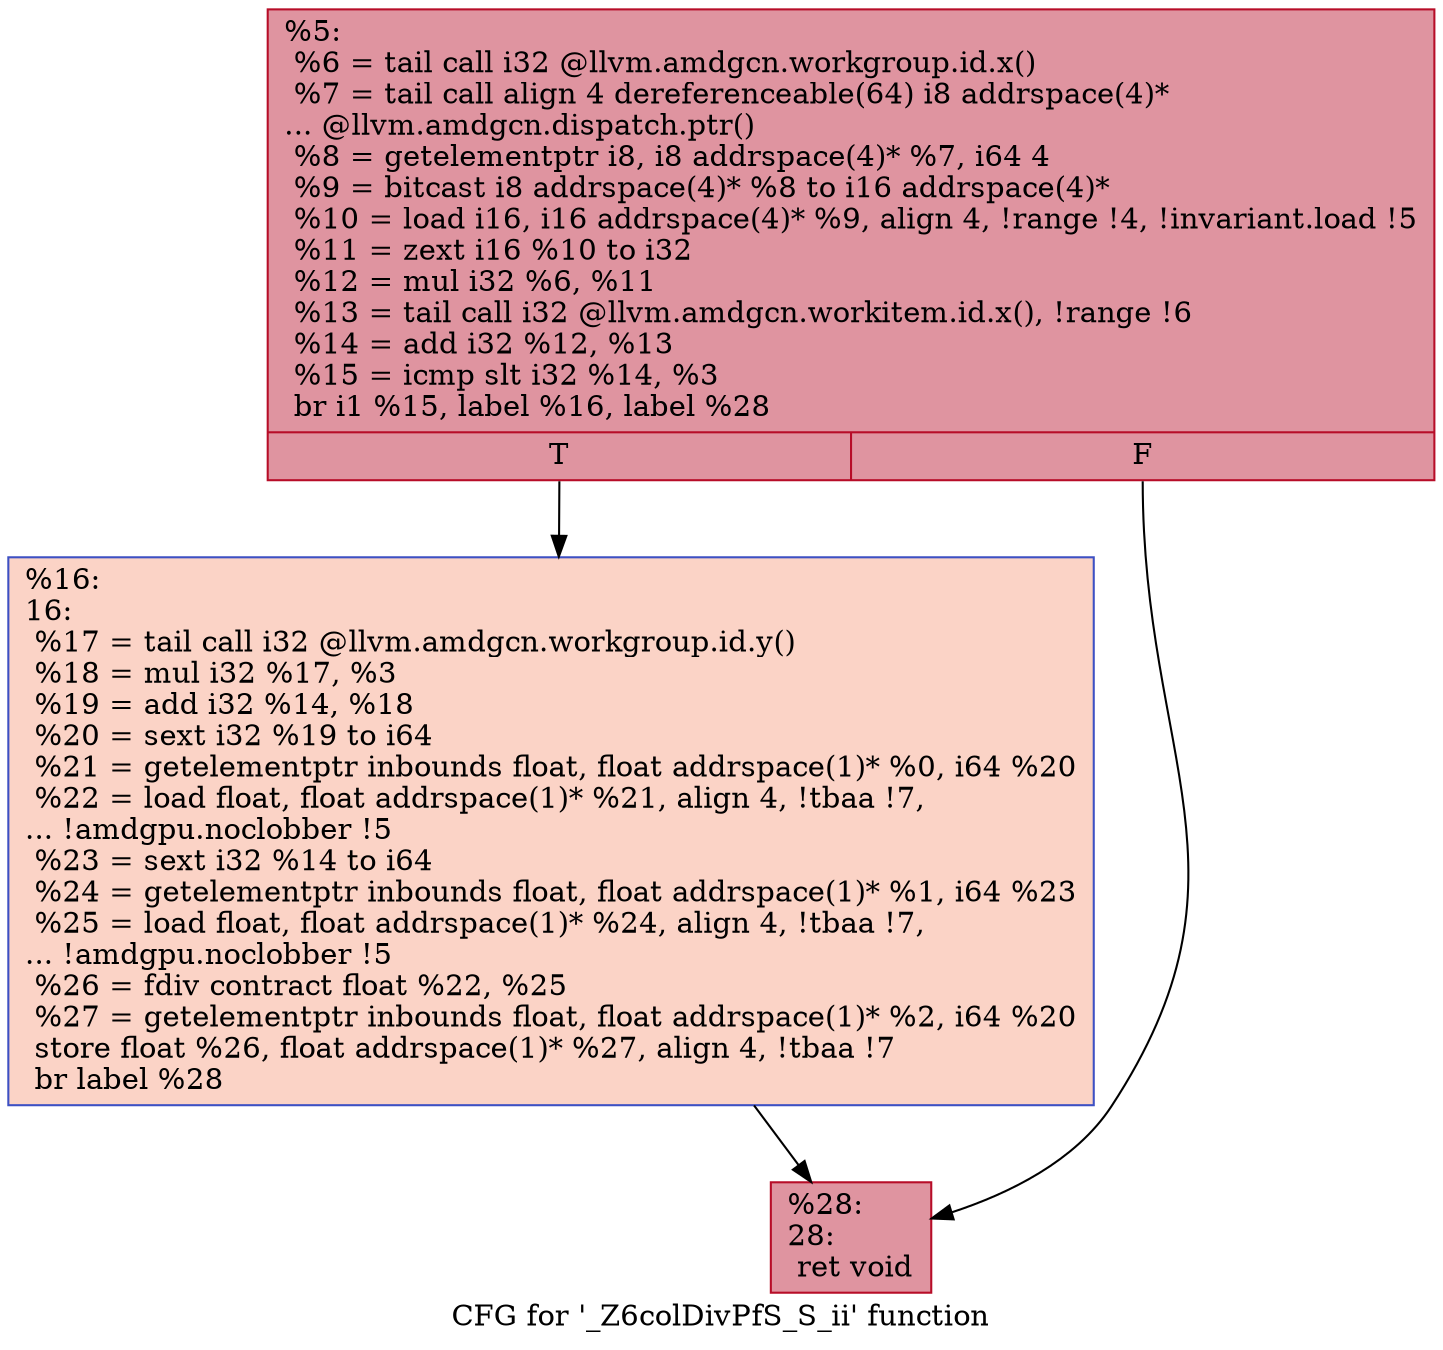 digraph "CFG for '_Z6colDivPfS_S_ii' function" {
	label="CFG for '_Z6colDivPfS_S_ii' function";

	Node0x4e7f220 [shape=record,color="#b70d28ff", style=filled, fillcolor="#b70d2870",label="{%5:\l  %6 = tail call i32 @llvm.amdgcn.workgroup.id.x()\l  %7 = tail call align 4 dereferenceable(64) i8 addrspace(4)*\l... @llvm.amdgcn.dispatch.ptr()\l  %8 = getelementptr i8, i8 addrspace(4)* %7, i64 4\l  %9 = bitcast i8 addrspace(4)* %8 to i16 addrspace(4)*\l  %10 = load i16, i16 addrspace(4)* %9, align 4, !range !4, !invariant.load !5\l  %11 = zext i16 %10 to i32\l  %12 = mul i32 %6, %11\l  %13 = tail call i32 @llvm.amdgcn.workitem.id.x(), !range !6\l  %14 = add i32 %12, %13\l  %15 = icmp slt i32 %14, %3\l  br i1 %15, label %16, label %28\l|{<s0>T|<s1>F}}"];
	Node0x4e7f220:s0 -> Node0x4e810e0;
	Node0x4e7f220:s1 -> Node0x4e81170;
	Node0x4e810e0 [shape=record,color="#3d50c3ff", style=filled, fillcolor="#f59c7d70",label="{%16:\l16:                                               \l  %17 = tail call i32 @llvm.amdgcn.workgroup.id.y()\l  %18 = mul i32 %17, %3\l  %19 = add i32 %14, %18\l  %20 = sext i32 %19 to i64\l  %21 = getelementptr inbounds float, float addrspace(1)* %0, i64 %20\l  %22 = load float, float addrspace(1)* %21, align 4, !tbaa !7,\l... !amdgpu.noclobber !5\l  %23 = sext i32 %14 to i64\l  %24 = getelementptr inbounds float, float addrspace(1)* %1, i64 %23\l  %25 = load float, float addrspace(1)* %24, align 4, !tbaa !7,\l... !amdgpu.noclobber !5\l  %26 = fdiv contract float %22, %25\l  %27 = getelementptr inbounds float, float addrspace(1)* %2, i64 %20\l  store float %26, float addrspace(1)* %27, align 4, !tbaa !7\l  br label %28\l}"];
	Node0x4e810e0 -> Node0x4e81170;
	Node0x4e81170 [shape=record,color="#b70d28ff", style=filled, fillcolor="#b70d2870",label="{%28:\l28:                                               \l  ret void\l}"];
}
